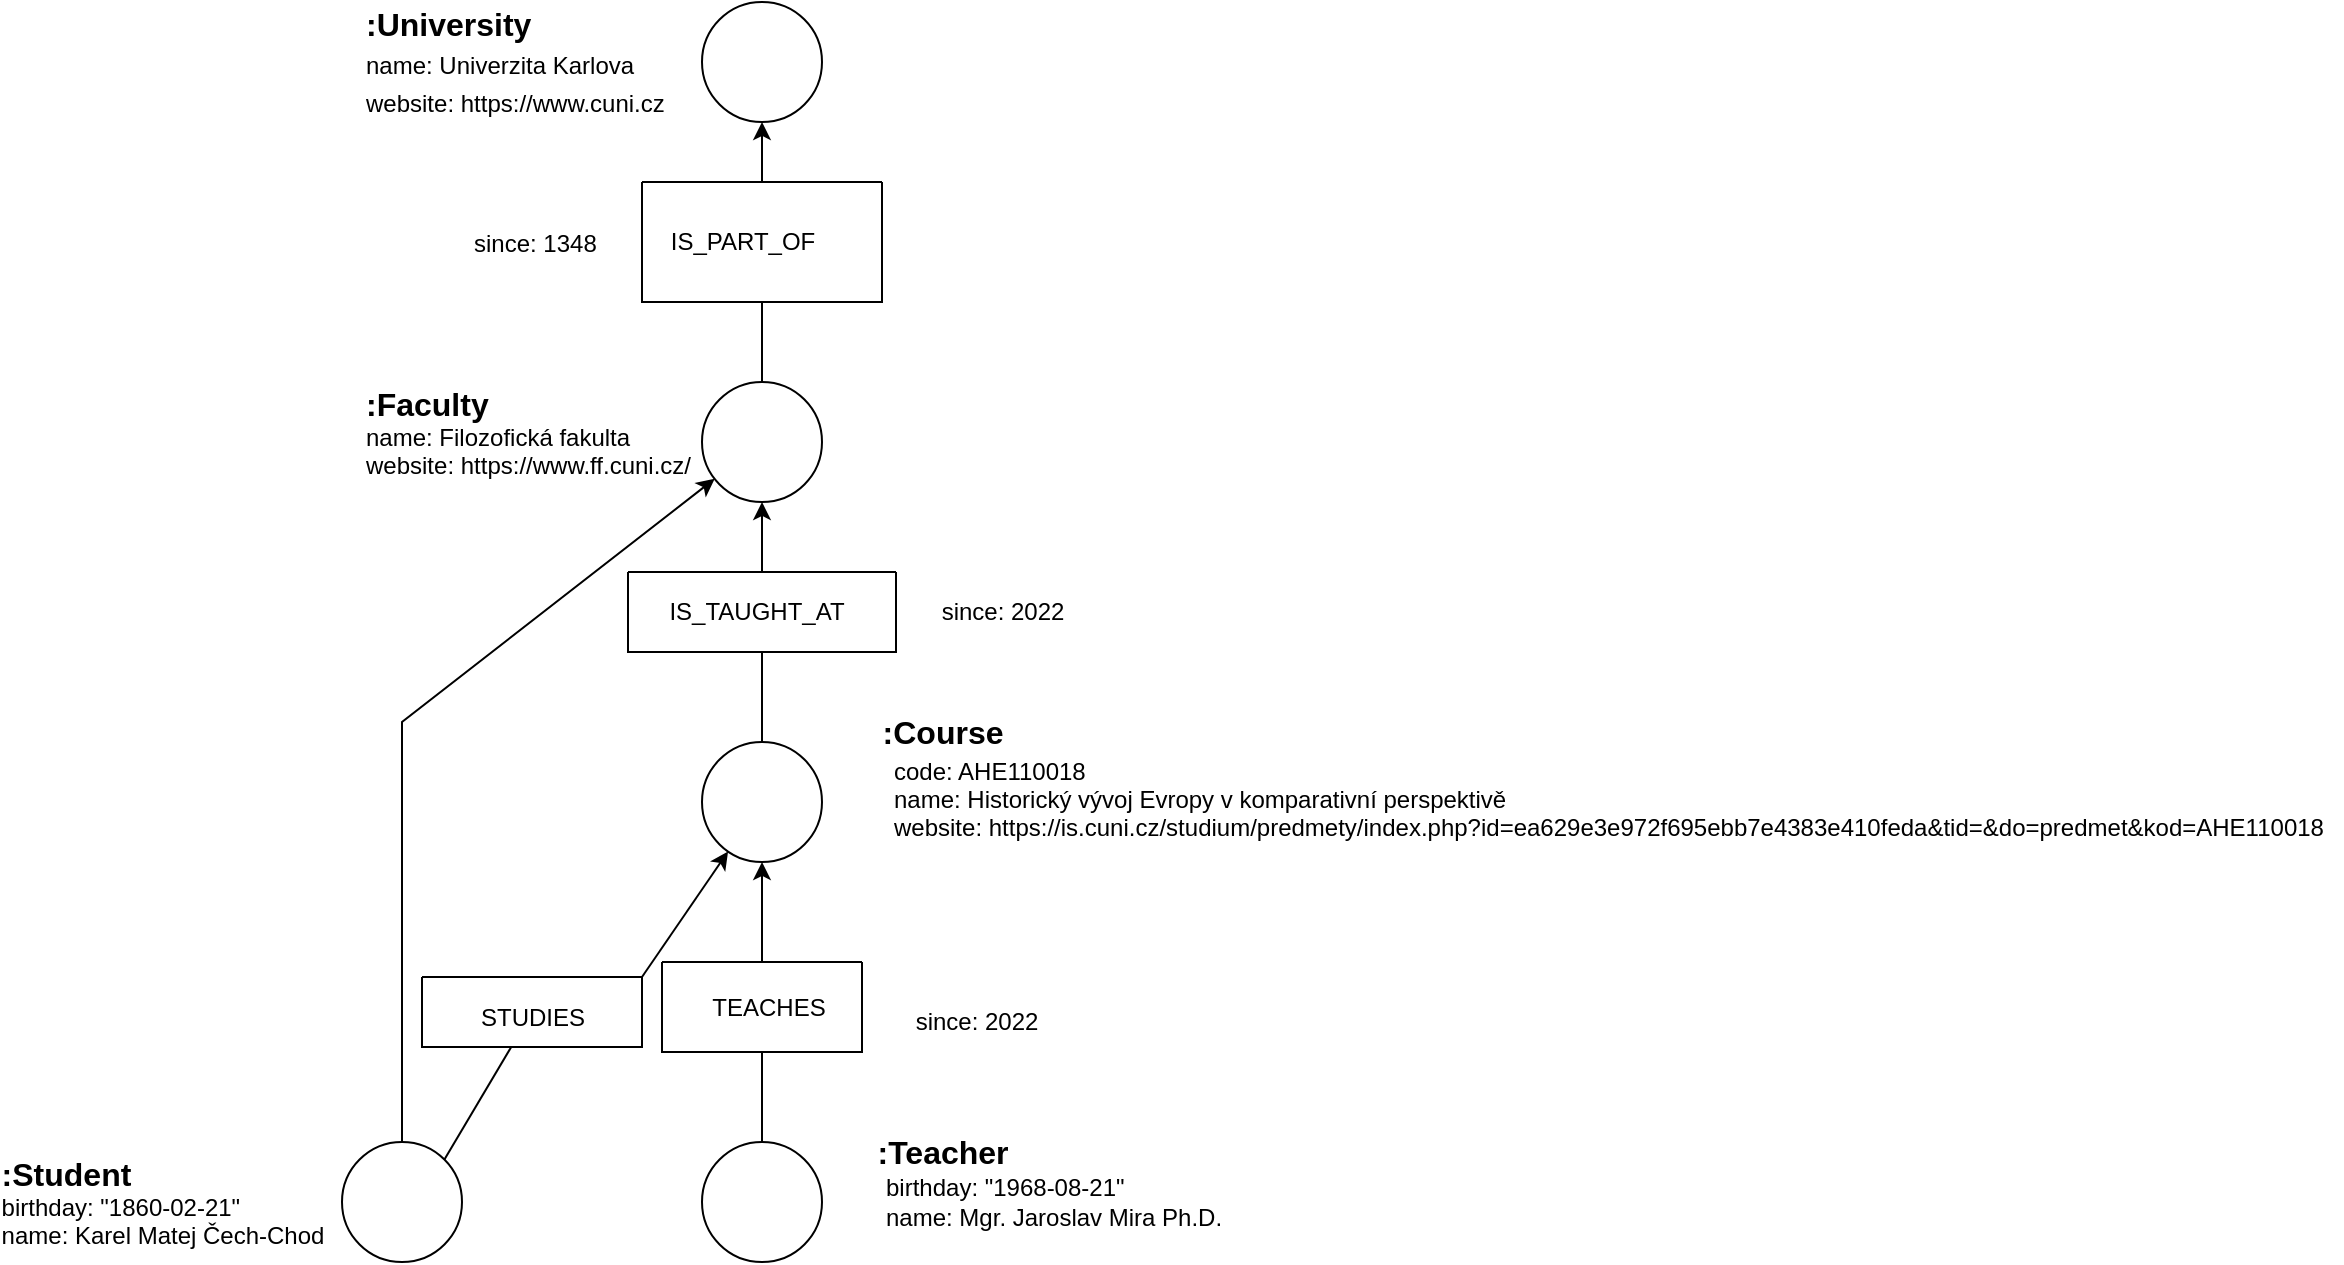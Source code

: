 <mxfile version="20.3.0" type="device"><diagram id="8PiQPp35BH9g0byQcd86" name="Stránka-1"><mxGraphModel dx="865" dy="534" grid="1" gridSize="10" guides="1" tooltips="1" connect="1" arrows="1" fold="1" page="1" pageScale="1" pageWidth="827" pageHeight="1169" math="0" shadow="0"><root><mxCell id="0"/><mxCell id="1" parent="0"/><mxCell id="EjVL2kUrdl9LBcZobE1T-1" value="" style="ellipse;whiteSpace=wrap;html=1;" vertex="1" parent="1"><mxGeometry x="380" y="260" width="60" height="60" as="geometry"/></mxCell><mxCell id="EjVL2kUrdl9LBcZobE1T-3" value="&lt;b&gt;&lt;font style=&quot;font-size: 16px;&quot;&gt;:Faculty&lt;/font&gt;&lt;/b&gt;&lt;br&gt;name: Filozofická fakulta&lt;br&gt;website: https://www.ff.cuni.cz/" style="text;html=1;strokeColor=none;fillColor=none;align=left;verticalAlign=middle;whiteSpace=wrap;rounded=0;" vertex="1" parent="1"><mxGeometry x="210" y="270" width="180" height="30" as="geometry"/></mxCell><mxCell id="EjVL2kUrdl9LBcZobE1T-4" value="" style="ellipse;whiteSpace=wrap;html=1;fontSize=16;" vertex="1" parent="1"><mxGeometry x="380" y="70" width="60" height="60" as="geometry"/></mxCell><mxCell id="EjVL2kUrdl9LBcZobE1T-5" value="&lt;b&gt;:University&lt;/b&gt;&lt;br&gt;&lt;font style=&quot;font-size: 12px;&quot;&gt;name: Univerzita Karlova&lt;br&gt;website: https://www.cuni.cz&lt;/font&gt;" style="text;html=1;strokeColor=none;fillColor=none;align=left;verticalAlign=middle;whiteSpace=wrap;rounded=0;fontSize=16;" vertex="1" parent="1"><mxGeometry x="210" y="85" width="190" height="30" as="geometry"/></mxCell><mxCell id="EjVL2kUrdl9LBcZobE1T-6" value="" style="endArrow=classic;html=1;rounded=0;fontSize=12;entryX=0.5;entryY=1;entryDx=0;entryDy=0;exitX=0.5;exitY=0;exitDx=0;exitDy=0;startArrow=none;" edge="1" parent="1" source="EjVL2kUrdl9LBcZobE1T-7" target="EjVL2kUrdl9LBcZobE1T-4"><mxGeometry width="50" height="50" relative="1" as="geometry"><mxPoint x="460" y="190" as="sourcePoint"/><mxPoint x="390" y="190" as="targetPoint"/></mxGeometry></mxCell><mxCell id="EjVL2kUrdl9LBcZobE1T-7" value="" style="swimlane;startSize=0;fontSize=12;" vertex="1" parent="1"><mxGeometry x="350" y="160" width="120" height="60" as="geometry"><mxRectangle x="375" y="170" width="50" height="40" as="alternateBounds"/></mxGeometry></mxCell><mxCell id="EjVL2kUrdl9LBcZobE1T-9" value="IS_PART_OF" style="text;html=1;align=center;verticalAlign=middle;resizable=0;points=[];autosize=1;strokeColor=none;fillColor=none;fontSize=12;" vertex="1" parent="EjVL2kUrdl9LBcZobE1T-7"><mxGeometry y="15" width="100" height="30" as="geometry"/></mxCell><mxCell id="EjVL2kUrdl9LBcZobE1T-8" value="" style="endArrow=none;html=1;rounded=0;fontSize=12;entryX=0.5;entryY=1;entryDx=0;entryDy=0;" edge="1" parent="1" target="EjVL2kUrdl9LBcZobE1T-7"><mxGeometry width="50" height="50" relative="1" as="geometry"><mxPoint x="410" y="260" as="sourcePoint"/><mxPoint x="405" y="130" as="targetPoint"/></mxGeometry></mxCell><mxCell id="EjVL2kUrdl9LBcZobE1T-10" value="since: 1348" style="text;strokeColor=none;fillColor=none;align=left;verticalAlign=middle;spacingLeft=4;spacingRight=4;overflow=hidden;points=[[0,0.5],[1,0.5]];portConstraint=eastwest;rotatable=0;fontSize=12;" vertex="1" parent="1"><mxGeometry x="260" y="175" width="80" height="30" as="geometry"/></mxCell><mxCell id="EjVL2kUrdl9LBcZobE1T-11" value="" style="ellipse;whiteSpace=wrap;html=1;fontSize=12;" vertex="1" parent="1"><mxGeometry x="380" y="440" width="60" height="60" as="geometry"/></mxCell><mxCell id="EjVL2kUrdl9LBcZobE1T-12" value="code: AHE110018&#10;name: Historický vývoj Evropy v komparativní perspektivě&#10;website: https://is.cuni.cz/studium/predmety/index.php?id=ea629e3e972f695ebb7e4383e410feda&amp;tid=&amp;do=predmet&amp;kod=AHE110018&#10;" style="text;strokeColor=none;fillColor=none;align=left;verticalAlign=middle;spacingLeft=4;spacingRight=4;overflow=hidden;points=[[0,0.5],[1,0.5]];portConstraint=eastwest;rotatable=0;fontSize=12;fontStyle=0" vertex="1" parent="1"><mxGeometry x="470" y="440" width="730" height="70" as="geometry"/></mxCell><mxCell id="EjVL2kUrdl9LBcZobE1T-13" value=":Course" style="text;strokeColor=none;fillColor=none;html=1;fontSize=16;fontStyle=1;verticalAlign=middle;align=center;" vertex="1" parent="1"><mxGeometry x="480" y="420" width="40" height="30" as="geometry"/></mxCell><mxCell id="EjVL2kUrdl9LBcZobE1T-14" value="" style="endArrow=classic;html=1;rounded=0;fontSize=16;exitX=0.5;exitY=0;exitDx=0;exitDy=0;entryX=0.5;entryY=1;entryDx=0;entryDy=0;startArrow=none;" edge="1" parent="1" source="EjVL2kUrdl9LBcZobE1T-15" target="EjVL2kUrdl9LBcZobE1T-1"><mxGeometry width="50" height="50" relative="1" as="geometry"><mxPoint x="600" y="510" as="sourcePoint"/><mxPoint x="650" y="460" as="targetPoint"/></mxGeometry></mxCell><mxCell id="EjVL2kUrdl9LBcZobE1T-15" value="" style="swimlane;startSize=0;fontSize=16;" vertex="1" parent="1"><mxGeometry x="343" y="355" width="134" height="40" as="geometry"/></mxCell><mxCell id="EjVL2kUrdl9LBcZobE1T-17" value="IS_TAUGHT_AT" style="text;html=1;align=center;verticalAlign=middle;resizable=0;points=[];autosize=1;strokeColor=none;fillColor=none;fontSize=12;" vertex="1" parent="EjVL2kUrdl9LBcZobE1T-15"><mxGeometry x="9" y="5" width="110" height="30" as="geometry"/></mxCell><mxCell id="EjVL2kUrdl9LBcZobE1T-16" value="" style="endArrow=none;html=1;rounded=0;fontSize=16;exitX=0.5;exitY=0;exitDx=0;exitDy=0;entryX=0.5;entryY=1;entryDx=0;entryDy=0;" edge="1" parent="1" source="EjVL2kUrdl9LBcZobE1T-11" target="EjVL2kUrdl9LBcZobE1T-15"><mxGeometry width="50" height="50" relative="1" as="geometry"><mxPoint x="410" y="440" as="sourcePoint"/><mxPoint x="413" y="420" as="targetPoint"/></mxGeometry></mxCell><mxCell id="EjVL2kUrdl9LBcZobE1T-18" value="since: 2022" style="text;html=1;align=center;verticalAlign=middle;resizable=0;points=[];autosize=1;strokeColor=none;fillColor=none;fontSize=12;" vertex="1" parent="1"><mxGeometry x="490" y="360" width="80" height="30" as="geometry"/></mxCell><mxCell id="EjVL2kUrdl9LBcZobE1T-19" value="" style="ellipse;whiteSpace=wrap;html=1;fontSize=12;" vertex="1" parent="1"><mxGeometry x="380" y="640" width="60" height="60" as="geometry"/></mxCell><mxCell id="EjVL2kUrdl9LBcZobE1T-20" value="" style="endArrow=classic;html=1;rounded=0;fontSize=12;exitX=0.5;exitY=0;exitDx=0;exitDy=0;entryX=0.5;entryY=1;entryDx=0;entryDy=0;startArrow=none;" edge="1" parent="1" source="EjVL2kUrdl9LBcZobE1T-21" target="EjVL2kUrdl9LBcZobE1T-11"><mxGeometry width="50" height="50" relative="1" as="geometry"><mxPoint x="450" y="560" as="sourcePoint"/><mxPoint x="500" y="510" as="targetPoint"/></mxGeometry></mxCell><mxCell id="EjVL2kUrdl9LBcZobE1T-21" value="" style="swimlane;startSize=0;fontSize=12;" vertex="1" parent="1"><mxGeometry x="360" y="550" width="100" height="45" as="geometry"/></mxCell><mxCell id="EjVL2kUrdl9LBcZobE1T-23" value="TEACHES" style="text;html=1;align=center;verticalAlign=middle;resizable=0;points=[];autosize=1;strokeColor=none;fillColor=none;fontSize=12;" vertex="1" parent="EjVL2kUrdl9LBcZobE1T-21"><mxGeometry x="13" y="7.5" width="80" height="30" as="geometry"/></mxCell><mxCell id="EjVL2kUrdl9LBcZobE1T-22" value="" style="endArrow=none;html=1;rounded=0;fontSize=12;exitX=0.5;exitY=0;exitDx=0;exitDy=0;entryX=0.5;entryY=1;entryDx=0;entryDy=0;" edge="1" parent="1" source="EjVL2kUrdl9LBcZobE1T-19" target="EjVL2kUrdl9LBcZobE1T-21"><mxGeometry width="50" height="50" relative="1" as="geometry"><mxPoint x="420" y="660.0" as="sourcePoint"/><mxPoint x="410" y="500.0" as="targetPoint"/></mxGeometry></mxCell><mxCell id="EjVL2kUrdl9LBcZobE1T-24" value="since: 2022" style="text;html=1;align=center;verticalAlign=middle;resizable=0;points=[];autosize=1;strokeColor=none;fillColor=none;fontSize=12;" vertex="1" parent="1"><mxGeometry x="477" y="565" width="80" height="30" as="geometry"/></mxCell><mxCell id="EjVL2kUrdl9LBcZobE1T-25" value=":Teacher" style="text;strokeColor=none;fillColor=none;html=1;fontSize=16;fontStyle=1;verticalAlign=middle;align=center;" vertex="1" parent="1"><mxGeometry x="485" y="640" width="30" height="10" as="geometry"/></mxCell><mxCell id="EjVL2kUrdl9LBcZobE1T-28" value="birthday: &quot;1968-08-21&quot;&lt;br&gt;&lt;div style=&quot;&quot;&gt;&lt;span style=&quot;background-color: initial;&quot;&gt;name: Mgr. Jaroslav Mira Ph.D.&lt;/span&gt;&lt;/div&gt;" style="text;html=1;align=left;verticalAlign=middle;resizable=0;points=[];autosize=1;strokeColor=none;fillColor=none;fontSize=12;" vertex="1" parent="1"><mxGeometry x="470" y="650" width="190" height="40" as="geometry"/></mxCell><mxCell id="EjVL2kUrdl9LBcZobE1T-33" value="" style="ellipse;whiteSpace=wrap;html=1;fontSize=12;" vertex="1" parent="1"><mxGeometry x="200" y="640" width="60" height="60" as="geometry"/></mxCell><mxCell id="EjVL2kUrdl9LBcZobE1T-34" value="&lt;div style=&quot;text-align: left;&quot;&gt;&lt;span style=&quot;background-color: initial;&quot;&gt;:Student&lt;/span&gt;&lt;/div&gt;&lt;font style=&quot;font-size: 12px;&quot;&gt;&lt;div style=&quot;text-align: left;&quot;&gt;&lt;span style=&quot;font-weight: normal; background-color: initial;&quot;&gt;birthday: &quot;1860-02-21&quot;&lt;/span&gt;&lt;/div&gt;&lt;span style=&quot;font-weight: 400;&quot;&gt;&lt;div style=&quot;text-align: left;&quot;&gt;&lt;span style=&quot;background-color: initial;&quot;&gt;name: Karel Matej Čech-Chod&lt;/span&gt;&lt;/div&gt;&lt;/span&gt;&lt;/font&gt;" style="text;strokeColor=none;fillColor=none;html=1;fontSize=16;fontStyle=1;verticalAlign=middle;align=center;" vertex="1" parent="1"><mxGeometry x="60" y="650" width="100" height="40" as="geometry"/></mxCell><mxCell id="EjVL2kUrdl9LBcZobE1T-35" value="" style="endArrow=classic;html=1;rounded=0;fontSize=12;exitX=1;exitY=0;exitDx=0;exitDy=0;startArrow=none;" edge="1" parent="1" source="EjVL2kUrdl9LBcZobE1T-37" target="EjVL2kUrdl9LBcZobE1T-11"><mxGeometry width="50" height="50" relative="1" as="geometry"><mxPoint x="340" y="550" as="sourcePoint"/><mxPoint x="390" y="500" as="targetPoint"/></mxGeometry></mxCell><mxCell id="EjVL2kUrdl9LBcZobE1T-37" value="" style="swimlane;startSize=0;fontSize=12;" vertex="1" parent="1"><mxGeometry x="240" y="557.5" width="110" height="35" as="geometry"/></mxCell><mxCell id="EjVL2kUrdl9LBcZobE1T-39" value="STUDIES" style="text;html=1;align=center;verticalAlign=middle;resizable=0;points=[];autosize=1;strokeColor=none;fillColor=none;fontSize=12;" vertex="1" parent="EjVL2kUrdl9LBcZobE1T-37"><mxGeometry x="15" y="5" width="80" height="30" as="geometry"/></mxCell><mxCell id="EjVL2kUrdl9LBcZobE1T-38" value="" style="endArrow=none;html=1;rounded=0;fontSize=12;exitX=1;exitY=0;exitDx=0;exitDy=0;" edge="1" parent="1" source="EjVL2kUrdl9LBcZobE1T-33" target="EjVL2kUrdl9LBcZobE1T-37"><mxGeometry width="50" height="50" relative="1" as="geometry"><mxPoint x="221.213" y="648.787" as="sourcePoint"/><mxPoint x="388.216" y="490.627" as="targetPoint"/></mxGeometry></mxCell><mxCell id="EjVL2kUrdl9LBcZobE1T-40" value="" style="endArrow=classic;html=1;rounded=0;fontSize=12;" edge="1" parent="1" source="EjVL2kUrdl9LBcZobE1T-33" target="EjVL2kUrdl9LBcZobE1T-1"><mxGeometry width="50" height="50" relative="1" as="geometry"><mxPoint x="340" y="470" as="sourcePoint"/><mxPoint x="390" y="420" as="targetPoint"/><Array as="points"><mxPoint x="230" y="430"/></Array></mxGeometry></mxCell></root></mxGraphModel></diagram></mxfile>
